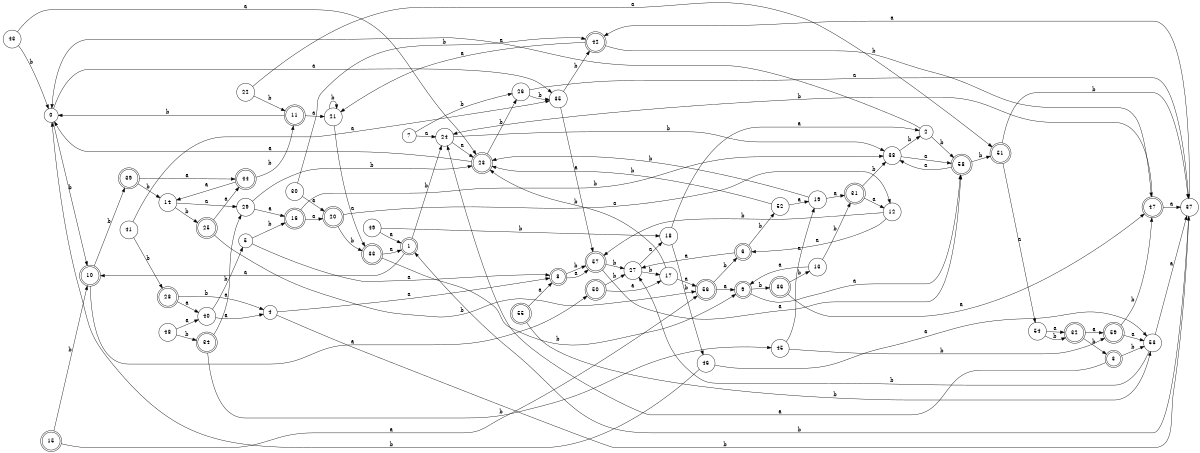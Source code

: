digraph n48_7 {
__start0 [label="" shape="none"];

rankdir=LR;
size="8,5";

s0 [style="filled", color="black", fillcolor="white" shape="circle", label="0"];
s1 [style="rounded,filled", color="black", fillcolor="white" shape="doublecircle", label="1"];
s2 [style="filled", color="black", fillcolor="white" shape="circle", label="2"];
s3 [style="rounded,filled", color="black", fillcolor="white" shape="doublecircle", label="3"];
s4 [style="filled", color="black", fillcolor="white" shape="circle", label="4"];
s5 [style="filled", color="black", fillcolor="white" shape="circle", label="5"];
s6 [style="rounded,filled", color="black", fillcolor="white" shape="doublecircle", label="6"];
s7 [style="filled", color="black", fillcolor="white" shape="circle", label="7"];
s8 [style="rounded,filled", color="black", fillcolor="white" shape="doublecircle", label="8"];
s9 [style="rounded,filled", color="black", fillcolor="white" shape="doublecircle", label="9"];
s10 [style="rounded,filled", color="black", fillcolor="white" shape="doublecircle", label="10"];
s11 [style="rounded,filled", color="black", fillcolor="white" shape="doublecircle", label="11"];
s12 [style="filled", color="black", fillcolor="white" shape="circle", label="12"];
s13 [style="filled", color="black", fillcolor="white" shape="circle", label="13"];
s14 [style="filled", color="black", fillcolor="white" shape="circle", label="14"];
s15 [style="rounded,filled", color="black", fillcolor="white" shape="doublecircle", label="15"];
s16 [style="rounded,filled", color="black", fillcolor="white" shape="doublecircle", label="16"];
s17 [style="filled", color="black", fillcolor="white" shape="circle", label="17"];
s18 [style="filled", color="black", fillcolor="white" shape="circle", label="18"];
s19 [style="filled", color="black", fillcolor="white" shape="circle", label="19"];
s20 [style="rounded,filled", color="black", fillcolor="white" shape="doublecircle", label="20"];
s21 [style="filled", color="black", fillcolor="white" shape="circle", label="21"];
s22 [style="filled", color="black", fillcolor="white" shape="circle", label="22"];
s23 [style="rounded,filled", color="black", fillcolor="white" shape="doublecircle", label="23"];
s24 [style="filled", color="black", fillcolor="white" shape="circle", label="24"];
s25 [style="rounded,filled", color="black", fillcolor="white" shape="doublecircle", label="25"];
s26 [style="filled", color="black", fillcolor="white" shape="circle", label="26"];
s27 [style="filled", color="black", fillcolor="white" shape="circle", label="27"];
s28 [style="rounded,filled", color="black", fillcolor="white" shape="doublecircle", label="28"];
s29 [style="filled", color="black", fillcolor="white" shape="circle", label="29"];
s30 [style="filled", color="black", fillcolor="white" shape="circle", label="30"];
s31 [style="rounded,filled", color="black", fillcolor="white" shape="doublecircle", label="31"];
s32 [style="rounded,filled", color="black", fillcolor="white" shape="doublecircle", label="32"];
s33 [style="rounded,filled", color="black", fillcolor="white" shape="doublecircle", label="33"];
s34 [style="rounded,filled", color="black", fillcolor="white" shape="doublecircle", label="34"];
s35 [style="filled", color="black", fillcolor="white" shape="circle", label="35"];
s36 [style="rounded,filled", color="black", fillcolor="white" shape="doublecircle", label="36"];
s37 [style="filled", color="black", fillcolor="white" shape="circle", label="37"];
s38 [style="filled", color="black", fillcolor="white" shape="circle", label="38"];
s39 [style="rounded,filled", color="black", fillcolor="white" shape="doublecircle", label="39"];
s40 [style="filled", color="black", fillcolor="white" shape="circle", label="40"];
s41 [style="filled", color="black", fillcolor="white" shape="circle", label="41"];
s42 [style="rounded,filled", color="black", fillcolor="white" shape="doublecircle", label="42"];
s43 [style="filled", color="black", fillcolor="white" shape="circle", label="43"];
s44 [style="rounded,filled", color="black", fillcolor="white" shape="doublecircle", label="44"];
s45 [style="filled", color="black", fillcolor="white" shape="circle", label="45"];
s46 [style="filled", color="black", fillcolor="white" shape="circle", label="46"];
s47 [style="rounded,filled", color="black", fillcolor="white" shape="doublecircle", label="47"];
s48 [style="filled", color="black", fillcolor="white" shape="circle", label="48"];
s49 [style="filled", color="black", fillcolor="white" shape="circle", label="49"];
s50 [style="rounded,filled", color="black", fillcolor="white" shape="doublecircle", label="50"];
s51 [style="rounded,filled", color="black", fillcolor="white" shape="doublecircle", label="51"];
s52 [style="filled", color="black", fillcolor="white" shape="circle", label="52"];
s53 [style="filled", color="black", fillcolor="white" shape="circle", label="53"];
s54 [style="filled", color="black", fillcolor="white" shape="circle", label="54"];
s55 [style="rounded,filled", color="black", fillcolor="white" shape="doublecircle", label="55"];
s56 [style="rounded,filled", color="black", fillcolor="white" shape="doublecircle", label="56"];
s57 [style="rounded,filled", color="black", fillcolor="white" shape="doublecircle", label="57"];
s58 [style="rounded,filled", color="black", fillcolor="white" shape="doublecircle", label="58"];
s59 [style="rounded,filled", color="black", fillcolor="white" shape="doublecircle", label="59"];
s0 -> s35 [label="a"];
s0 -> s10 [label="b"];
s1 -> s10 [label="a"];
s1 -> s24 [label="b"];
s2 -> s0 [label="a"];
s2 -> s58 [label="b"];
s3 -> s24 [label="a"];
s3 -> s53 [label="b"];
s4 -> s8 [label="a"];
s4 -> s37 [label="b"];
s5 -> s8 [label="a"];
s5 -> s16 [label="b"];
s6 -> s27 [label="a"];
s6 -> s52 [label="b"];
s7 -> s24 [label="a"];
s7 -> s26 [label="b"];
s8 -> s57 [label="a"];
s8 -> s57 [label="b"];
s9 -> s58 [label="a"];
s9 -> s36 [label="b"];
s10 -> s50 [label="a"];
s10 -> s39 [label="b"];
s11 -> s21 [label="a"];
s11 -> s0 [label="b"];
s12 -> s6 [label="a"];
s12 -> s57 [label="b"];
s13 -> s9 [label="a"];
s13 -> s31 [label="b"];
s14 -> s29 [label="a"];
s14 -> s25 [label="b"];
s15 -> s56 [label="a"];
s15 -> s10 [label="b"];
s16 -> s20 [label="a"];
s16 -> s38 [label="b"];
s17 -> s56 [label="a"];
s17 -> s23 [label="b"];
s18 -> s2 [label="a"];
s18 -> s46 [label="b"];
s19 -> s31 [label="a"];
s19 -> s23 [label="b"];
s20 -> s12 [label="a"];
s20 -> s33 [label="b"];
s21 -> s33 [label="a"];
s21 -> s21 [label="b"];
s22 -> s51 [label="a"];
s22 -> s11 [label="b"];
s23 -> s0 [label="a"];
s23 -> s26 [label="b"];
s24 -> s23 [label="a"];
s24 -> s38 [label="b"];
s25 -> s44 [label="a"];
s25 -> s56 [label="b"];
s26 -> s37 [label="a"];
s26 -> s35 [label="b"];
s27 -> s18 [label="a"];
s27 -> s17 [label="b"];
s28 -> s40 [label="a"];
s28 -> s4 [label="b"];
s29 -> s16 [label="a"];
s29 -> s23 [label="b"];
s30 -> s20 [label="a"];
s30 -> s42 [label="b"];
s31 -> s12 [label="a"];
s31 -> s38 [label="b"];
s32 -> s59 [label="a"];
s32 -> s3 [label="b"];
s33 -> s1 [label="a"];
s33 -> s9 [label="b"];
s34 -> s29 [label="a"];
s34 -> s45 [label="b"];
s35 -> s57 [label="a"];
s35 -> s42 [label="b"];
s36 -> s47 [label="a"];
s36 -> s13 [label="b"];
s37 -> s42 [label="a"];
s37 -> s1 [label="b"];
s38 -> s58 [label="a"];
s38 -> s2 [label="b"];
s39 -> s44 [label="a"];
s39 -> s14 [label="b"];
s40 -> s4 [label="a"];
s40 -> s5 [label="b"];
s41 -> s35 [label="a"];
s41 -> s28 [label="b"];
s42 -> s21 [label="a"];
s42 -> s47 [label="b"];
s43 -> s23 [label="a"];
s43 -> s0 [label="b"];
s44 -> s14 [label="a"];
s44 -> s11 [label="b"];
s45 -> s19 [label="a"];
s45 -> s59 [label="b"];
s46 -> s53 [label="a"];
s46 -> s0 [label="b"];
s47 -> s37 [label="a"];
s47 -> s24 [label="b"];
s48 -> s40 [label="a"];
s48 -> s34 [label="b"];
s49 -> s1 [label="a"];
s49 -> s18 [label="b"];
s50 -> s17 [label="a"];
s50 -> s27 [label="b"];
s51 -> s54 [label="a"];
s51 -> s37 [label="b"];
s52 -> s19 [label="a"];
s52 -> s23 [label="b"];
s53 -> s37 [label="a"];
s53 -> s27 [label="b"];
s54 -> s32 [label="a"];
s54 -> s32 [label="b"];
s55 -> s8 [label="a"];
s55 -> s53 [label="b"];
s56 -> s9 [label="a"];
s56 -> s6 [label="b"];
s57 -> s58 [label="a"];
s57 -> s27 [label="b"];
s58 -> s38 [label="a"];
s58 -> s51 [label="b"];
s59 -> s53 [label="a"];
s59 -> s47 [label="b"];

}